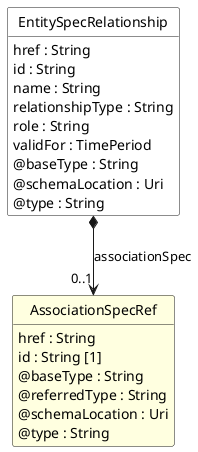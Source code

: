 @startuml
hide circle
hide methods
hide stereotype
show <<Enumeration>> stereotype
skinparam class {
   BackgroundColor<<Enumeration>> #E6F5F7
   BackgroundColor<<Ref>> #FFFFE0
   BackgroundColor<<Pivot>> #FFFFFFF
   BackgroundColor<<SimpleType>> #E2F0DA
   BackgroundColor #FCF2E3
}

class EntitySpecRelationship <<Pivot>> {
    href : String
    id : String
    name : String
    relationshipType : String
    role : String
    validFor : TimePeriod
    @baseType : String
    @schemaLocation : Uri
    @type : String
}

class AssociationSpecRef  <<Ref>> {
    href : String
    id : String [1]
    @baseType : String
    @referredType : String
    @schemaLocation : Uri
    @type : String
}

EntitySpecRelationship *-->  "0..1" AssociationSpecRef : associationSpec

@enduml